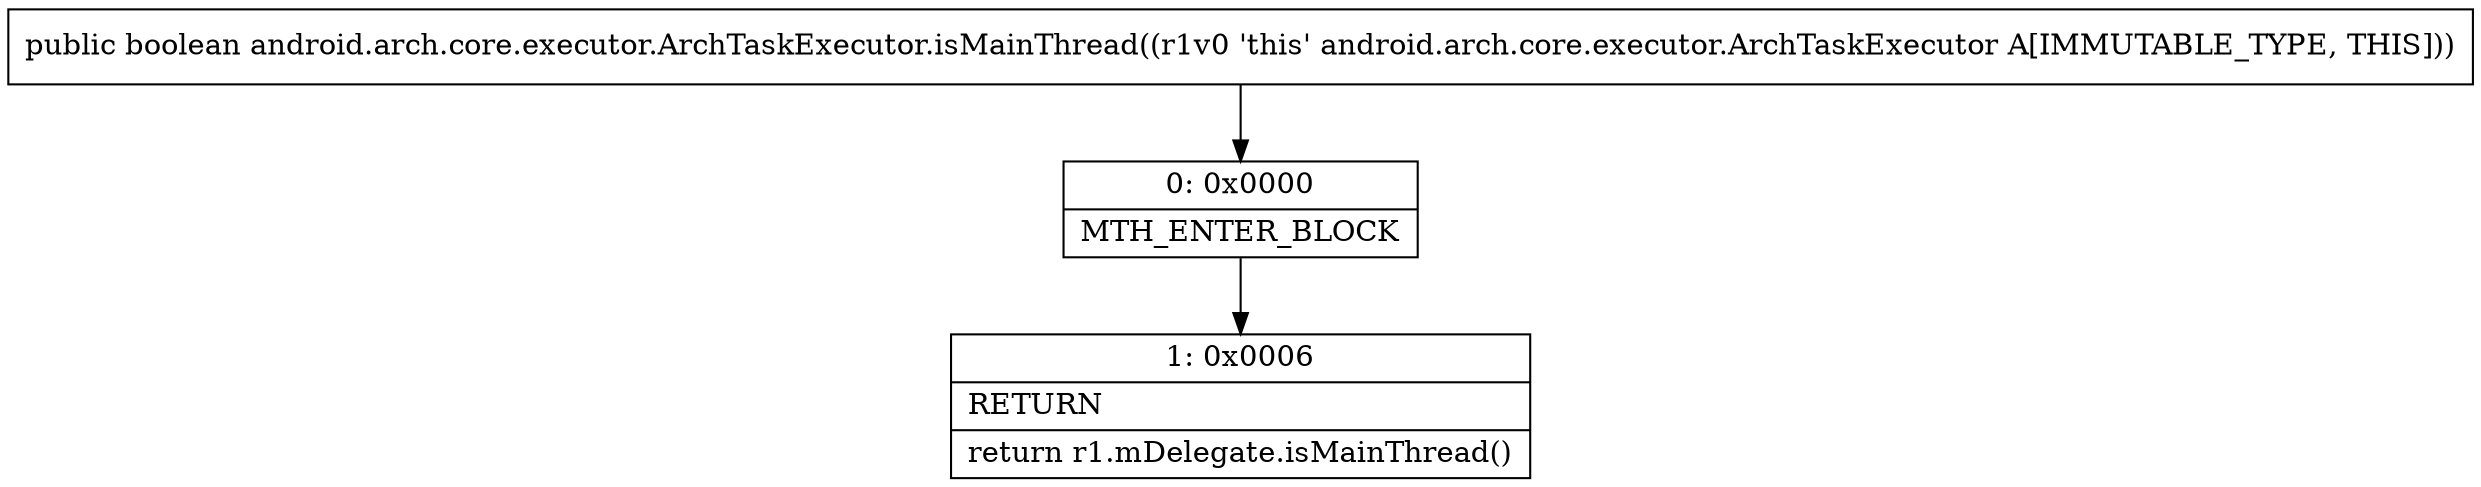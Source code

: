 digraph "CFG forandroid.arch.core.executor.ArchTaskExecutor.isMainThread()Z" {
Node_0 [shape=record,label="{0\:\ 0x0000|MTH_ENTER_BLOCK\l}"];
Node_1 [shape=record,label="{1\:\ 0x0006|RETURN\l|return r1.mDelegate.isMainThread()\l}"];
MethodNode[shape=record,label="{public boolean android.arch.core.executor.ArchTaskExecutor.isMainThread((r1v0 'this' android.arch.core.executor.ArchTaskExecutor A[IMMUTABLE_TYPE, THIS])) }"];
MethodNode -> Node_0;
Node_0 -> Node_1;
}


